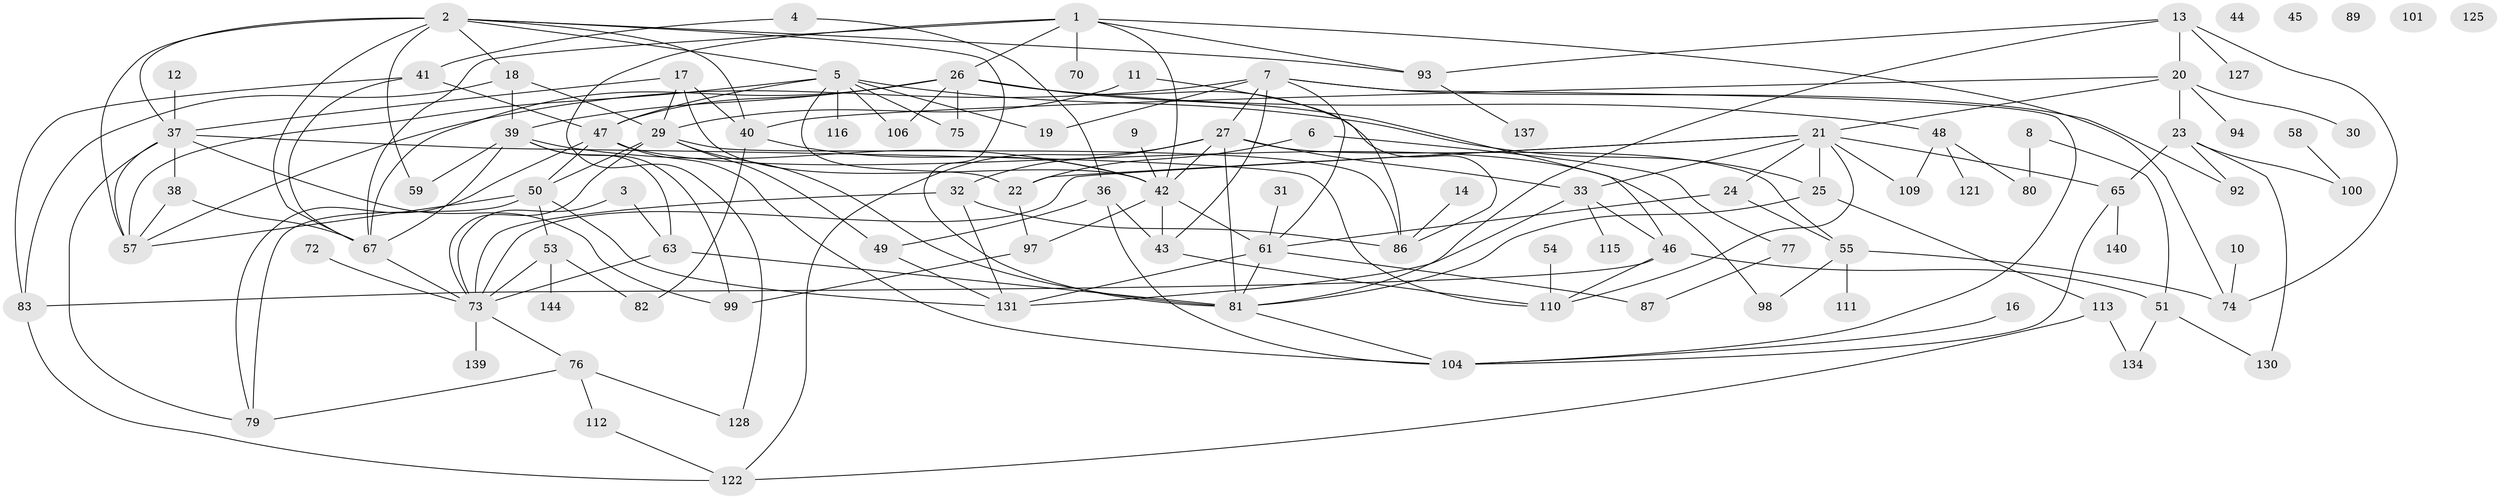 // Generated by graph-tools (version 1.1) at 2025/23/03/03/25 07:23:28]
// undirected, 101 vertices, 177 edges
graph export_dot {
graph [start="1"]
  node [color=gray90,style=filled];
  1 [super="+78"];
  2 [super="+114"];
  3;
  4;
  5 [super="+15"];
  6;
  7 [super="+143"];
  8;
  9;
  10;
  11 [super="+126"];
  12;
  13 [super="+62"];
  14;
  16;
  17 [super="+90"];
  18;
  19;
  20 [super="+108"];
  21 [super="+96"];
  22;
  23 [super="+68"];
  24 [super="+28"];
  25;
  26 [super="+34"];
  27 [super="+64"];
  29 [super="+135"];
  30;
  31;
  32;
  33 [super="+35"];
  36 [super="+133"];
  37 [super="+91"];
  38 [super="+88"];
  39 [super="+56"];
  40 [super="+66"];
  41 [super="+118"];
  42 [super="+105"];
  43;
  44;
  45;
  46;
  47 [super="+52"];
  48 [super="+60"];
  49 [super="+71"];
  50 [super="+95"];
  51 [super="+69"];
  53 [super="+85"];
  54;
  55 [super="+123"];
  57 [super="+124"];
  58;
  59;
  61 [super="+138"];
  63 [super="+129"];
  65;
  67 [super="+117"];
  70 [super="+84"];
  72;
  73 [super="+107"];
  74 [super="+102"];
  75;
  76;
  77 [super="+119"];
  79 [super="+120"];
  80;
  81 [super="+136"];
  82;
  83 [super="+141"];
  86 [super="+103"];
  87;
  89;
  92;
  93;
  94;
  97;
  98;
  99;
  100;
  101;
  104;
  106;
  109;
  110 [super="+132"];
  111;
  112;
  113;
  115;
  116;
  121;
  122 [super="+142"];
  125;
  127;
  128;
  130;
  131;
  134;
  137;
  139;
  140;
  144;
  1 -- 26;
  1 -- 74;
  1 -- 93;
  1 -- 67;
  1 -- 128;
  1 -- 42;
  1 -- 70;
  2 -- 18;
  2 -- 59;
  2 -- 81;
  2 -- 67;
  2 -- 57 [weight=2];
  2 -- 93;
  2 -- 37;
  2 -- 40;
  2 -- 5;
  3 -- 63;
  3 -- 73;
  4 -- 36;
  4 -- 41;
  5 -- 22;
  5 -- 25;
  5 -- 116;
  5 -- 19;
  5 -- 106;
  5 -- 75;
  5 -- 47;
  5 -- 57;
  6 -- 22;
  6 -- 77;
  7 -- 43;
  7 -- 92;
  7 -- 61;
  7 -- 104;
  7 -- 19;
  7 -- 27;
  7 -- 57;
  8 -- 51;
  8 -- 80;
  9 -- 42;
  10 -- 74;
  11 -- 86;
  11 -- 29;
  12 -- 37;
  13 -- 93;
  13 -- 81;
  13 -- 74;
  13 -- 127;
  13 -- 20;
  14 -- 86;
  16 -- 104;
  17 -- 29;
  17 -- 42;
  17 -- 40;
  17 -- 37;
  18 -- 29;
  18 -- 39;
  18 -- 83;
  20 -- 23;
  20 -- 40;
  20 -- 21;
  20 -- 94;
  20 -- 30;
  21 -- 22;
  21 -- 65;
  21 -- 24;
  21 -- 25;
  21 -- 109;
  21 -- 110;
  21 -- 73;
  21 -- 33;
  22 -- 97;
  23 -- 65;
  23 -- 100;
  23 -- 130;
  23 -- 92;
  24 -- 61;
  24 -- 55;
  25 -- 81;
  25 -- 113;
  26 -- 48;
  26 -- 75;
  26 -- 67;
  26 -- 106;
  26 -- 39;
  26 -- 86;
  26 -- 46;
  26 -- 47;
  27 -- 42;
  27 -- 33;
  27 -- 32;
  27 -- 81;
  27 -- 55;
  27 -- 122;
  29 -- 81;
  29 -- 73;
  29 -- 86;
  29 -- 50;
  29 -- 49;
  31 -- 61;
  32 -- 73;
  32 -- 131;
  32 -- 86;
  33 -- 46;
  33 -- 115;
  33 -- 131;
  36 -- 43;
  36 -- 104;
  36 -- 49;
  37 -- 99;
  37 -- 79;
  37 -- 57;
  37 -- 110;
  37 -- 38;
  38 -- 67;
  38 -- 57;
  39 -- 99;
  39 -- 59;
  39 -- 63;
  39 -- 67;
  39 -- 42;
  40 -- 82;
  40 -- 42;
  41 -- 67;
  41 -- 47;
  41 -- 83;
  42 -- 43;
  42 -- 61;
  42 -- 97;
  43 -- 110;
  46 -- 110;
  46 -- 51;
  46 -- 83;
  47 -- 98;
  47 -- 50;
  47 -- 104;
  47 -- 79;
  48 -- 109;
  48 -- 121;
  48 -- 80;
  49 -- 131;
  50 -- 79;
  50 -- 53;
  50 -- 57;
  50 -- 131;
  51 -- 130;
  51 -- 134;
  53 -- 144;
  53 -- 82;
  53 -- 73;
  54 -- 110;
  55 -- 74;
  55 -- 98;
  55 -- 111;
  58 -- 100;
  61 -- 87;
  61 -- 131 [weight=2];
  61 -- 81;
  63 -- 81;
  63 -- 73;
  65 -- 104;
  65 -- 140;
  67 -- 73;
  72 -- 73;
  73 -- 76;
  73 -- 139;
  76 -- 112;
  76 -- 128;
  76 -- 79;
  77 -- 87;
  81 -- 104;
  83 -- 122;
  93 -- 137;
  97 -- 99;
  112 -- 122;
  113 -- 122;
  113 -- 134;
}
